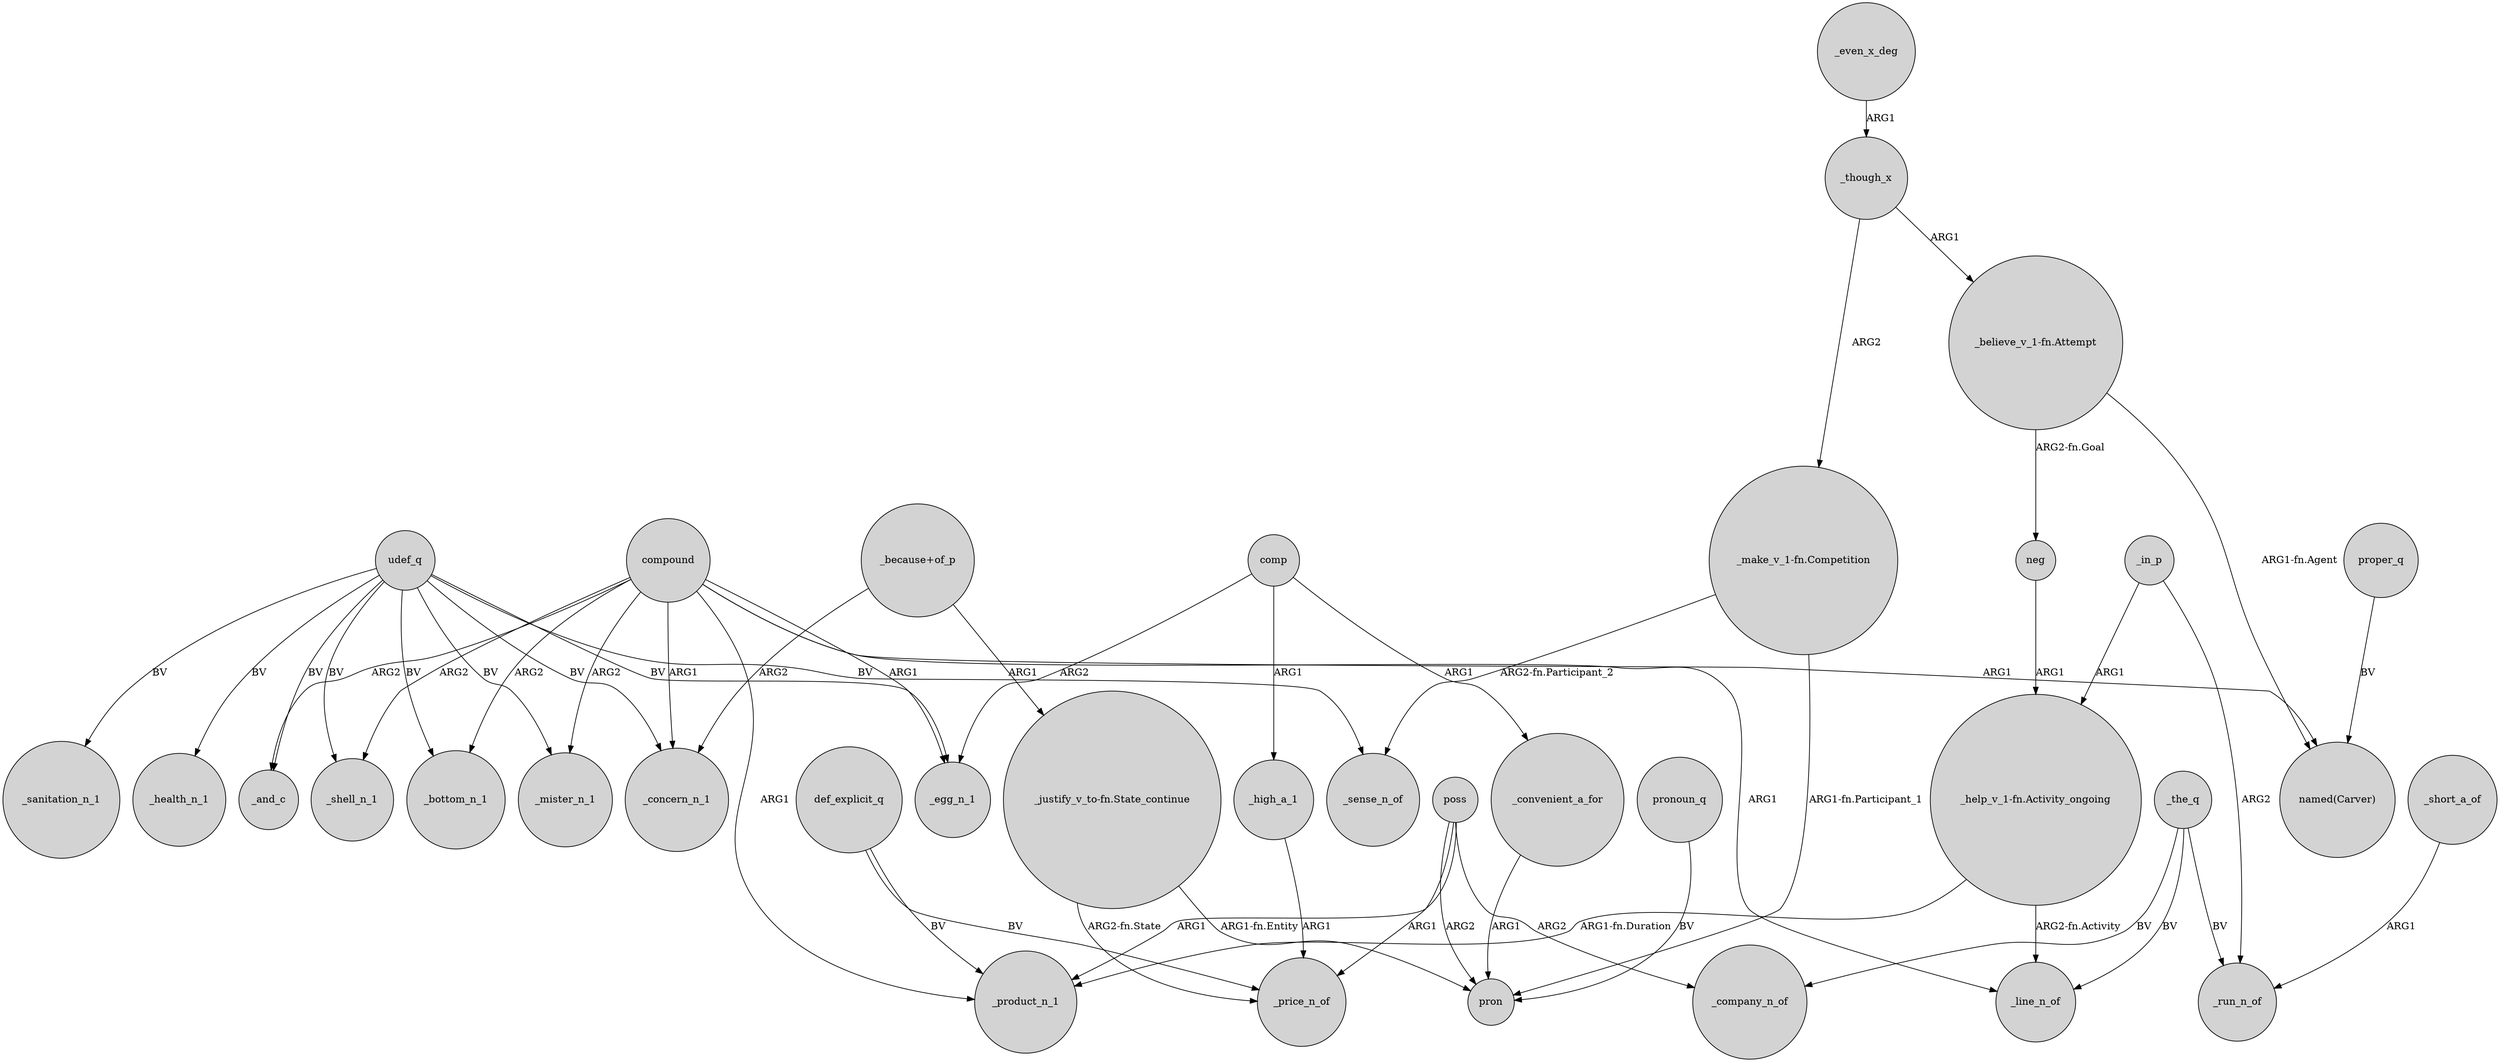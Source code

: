 digraph {
	node [shape=circle style=filled]
	udef_q -> _health_n_1 [label=BV]
	def_explicit_q -> _product_n_1 [label=BV]
	compound -> _mister_n_1 [label=ARG2]
	compound -> _egg_n_1 [label=ARG1]
	_in_p -> _run_n_of [label=ARG2]
	_the_q -> _line_n_of [label=BV]
	"_justify_v_to-fn.State_continue" -> pron [label="ARG1-fn.Entity"]
	"_because+of_p" -> "_justify_v_to-fn.State_continue" [label=ARG1]
	comp -> _convenient_a_for [label=ARG1]
	proper_q -> "named(Carver)" [label=BV]
	_short_a_of -> _run_n_of [label=ARG1]
	_the_q -> _run_n_of [label=BV]
	_though_x -> "_believe_v_1-fn.Attempt" [label=ARG1]
	compound -> _bottom_n_1 [label=ARG2]
	udef_q -> _and_c [label=BV]
	udef_q -> _mister_n_1 [label=BV]
	compound -> _and_c [label=ARG2]
	_high_a_1 -> _price_n_of [label=ARG1]
	comp -> _egg_n_1 [label=ARG2]
	pronoun_q -> pron [label=BV]
	compound -> _line_n_of [label=ARG1]
	poss -> _price_n_of [label=ARG1]
	poss -> pron [label=ARG2]
	poss -> _company_n_of [label=ARG2]
	"_help_v_1-fn.Activity_ongoing" -> _product_n_1 [label="ARG1-fn.Duration"]
	udef_q -> _egg_n_1 [label=BV]
	"_because+of_p" -> _concern_n_1 [label=ARG2]
	compound -> "named(Carver)" [label=ARG1]
	"_make_v_1-fn.Competition" -> pron [label="ARG1-fn.Participant_1"]
	udef_q -> _bottom_n_1 [label=BV]
	comp -> _high_a_1 [label=ARG1]
	"_help_v_1-fn.Activity_ongoing" -> _line_n_of [label="ARG2-fn.Activity"]
	compound -> _concern_n_1 [label=ARG1]
	_though_x -> "_make_v_1-fn.Competition" [label=ARG2]
	"_believe_v_1-fn.Attempt" -> "named(Carver)" [label="ARG1-fn.Agent"]
	_in_p -> "_help_v_1-fn.Activity_ongoing" [label=ARG1]
	udef_q -> _concern_n_1 [label=BV]
	neg -> "_help_v_1-fn.Activity_ongoing" [label=ARG1]
	"_justify_v_to-fn.State_continue" -> _price_n_of [label="ARG2-fn.State"]
	compound -> _product_n_1 [label=ARG1]
	poss -> _product_n_1 [label=ARG1]
	_even_x_deg -> _though_x [label=ARG1]
	udef_q -> _shell_n_1 [label=BV]
	_convenient_a_for -> pron [label=ARG1]
	udef_q -> _sanitation_n_1 [label=BV]
	"_believe_v_1-fn.Attempt" -> neg [label="ARG2-fn.Goal"]
	_the_q -> _company_n_of [label=BV]
	compound -> _shell_n_1 [label=ARG2]
	udef_q -> _sense_n_of [label=BV]
	def_explicit_q -> _price_n_of [label=BV]
	"_make_v_1-fn.Competition" -> _sense_n_of [label="ARG2-fn.Participant_2"]
}
